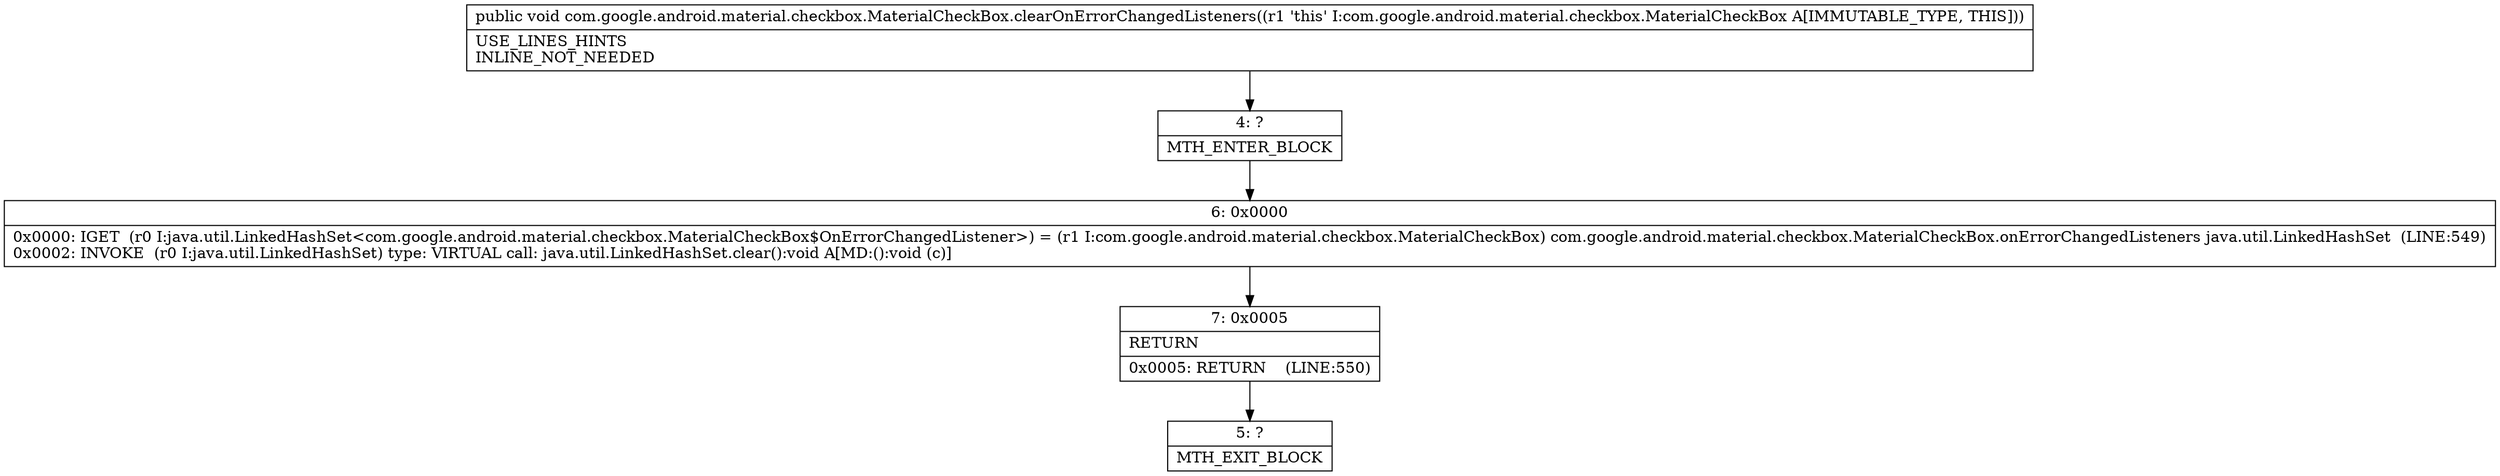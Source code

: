 digraph "CFG forcom.google.android.material.checkbox.MaterialCheckBox.clearOnErrorChangedListeners()V" {
Node_4 [shape=record,label="{4\:\ ?|MTH_ENTER_BLOCK\l}"];
Node_6 [shape=record,label="{6\:\ 0x0000|0x0000: IGET  (r0 I:java.util.LinkedHashSet\<com.google.android.material.checkbox.MaterialCheckBox$OnErrorChangedListener\>) = (r1 I:com.google.android.material.checkbox.MaterialCheckBox) com.google.android.material.checkbox.MaterialCheckBox.onErrorChangedListeners java.util.LinkedHashSet  (LINE:549)\l0x0002: INVOKE  (r0 I:java.util.LinkedHashSet) type: VIRTUAL call: java.util.LinkedHashSet.clear():void A[MD:():void (c)]\l}"];
Node_7 [shape=record,label="{7\:\ 0x0005|RETURN\l|0x0005: RETURN    (LINE:550)\l}"];
Node_5 [shape=record,label="{5\:\ ?|MTH_EXIT_BLOCK\l}"];
MethodNode[shape=record,label="{public void com.google.android.material.checkbox.MaterialCheckBox.clearOnErrorChangedListeners((r1 'this' I:com.google.android.material.checkbox.MaterialCheckBox A[IMMUTABLE_TYPE, THIS]))  | USE_LINES_HINTS\lINLINE_NOT_NEEDED\l}"];
MethodNode -> Node_4;Node_4 -> Node_6;
Node_6 -> Node_7;
Node_7 -> Node_5;
}

